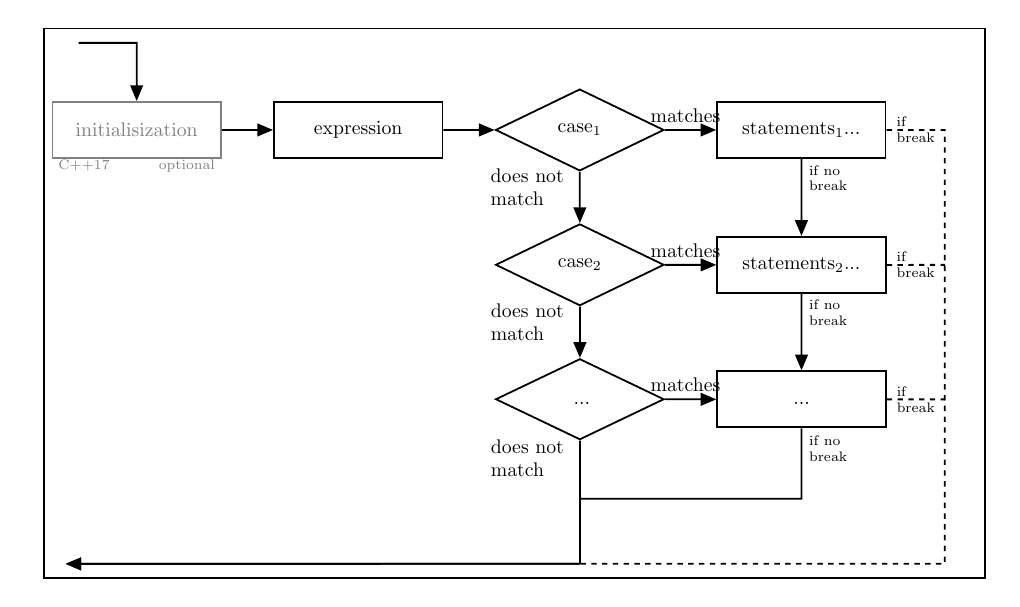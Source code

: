 \usetikzlibrary{arrows} % deprecated. use: arrows.meta

\resizebox {\columnwidth} {!} {    % (2) scale to exact column width
\begin{tikzpicture}[
	  node distance=6ex,
      background rectangle/.style={fill=white,draw=black,line width=1pt}, show background rectangle,
      every node/.style={align=left},
      scale=1.1,
      every node/.append style={transform shape},   % (1) scale here first approx. lines stay.
    %  every node/.append style={draw},
    ]

\tikzstyle{box} = [rectangle,
	text centered, 
	draw=black, line width=1pt,
	fill=white,
	text=black,
];

\tikzstyle{process} = [box,rectangle,
	minimum width=3cm, 
	minimum height=1cm, 
];

\tikzstyle{decision} = [box,diamond,
	minimum width=3cm,
	minimum height=1cm,
];

\tikzstyle{opt} = [text=black,draw=black,dashed
];
\tikzstyle{optbox} = [text=black!50,draw=black!50,
];

\tikzstyle{tarr}= [->,-triangle 45,
		draw=black, line width=1pt,
		font=\normalsize,
		text=black
];
\tikzstyle{tgrey}= [
		text=black,
		font=\scriptsize
];
\tikzstyle{oarr}= [draw=black,dashed
];

    \node [] at (0,0) (start) {};
    \node [left=of start] (start2) {};
    \node [process,below=of start,optbox] (ainit) {initialisization};
      \node [below=of ainit.east,font=\scriptsize,text=black!50,anchor=east,yshift=1.8ex] (opt) {optional};
      \node [below=of ainit.west,font=\scriptsize,text=black!50,anchor=west,yshift=1.8ex] (opt) {C++17};
    \node [process,right=of ainit] (aexpr) {expression};
    \node [decision,right=of aexpr] (aif1) {case$_{\mbox{\scriptsize 1}}$};
    \node [decision,below=of aif1] (aif2) {case$_{\mbox{\scriptsize 2}}$};
    \node [decision,below=of aif2] (aif3) {\phantom{F}...\phantom{$_3$}};
    \node [process,right=of aif1] (anw1) {statements$_{\mbox{\scriptsize 1}}$...};
    \node [process,right=of aif2] (anw2) {statements$_{\mbox{\scriptsize 2}}$...};
    \node [process,right=of aif3] (anw3) {\phantom{F$_{\mbox{\scriptsize 3}}$}...\phantom{$F_{\mbox{\scriptsize 3}}$}};

    \node [below=of aif3] (aelse) {};
    \node [below=of aelse] (end) {};
    \node [xshift=-8cm][left=of end] (end2) {};
    \node [right=of anw1] (break1) {};
    \node [right=of anw2] (break2) {};
    \node [right=of anw3] (break3) {};
    
    \node [xshift=-0.7cm,right=of break3] (dummy1) {}; %% dummy node, um rechts breiter zu machen

%\node [below=of aelse.east,tgrey,anchor=east,yshift=1.8ex] (opt) {optional};

\draw[tarr,oarr,-]  (anw1) -- node[tgrey]{if\\break} (break1.center) |- (end.center);
\draw[tarr,oarr,-]  (anw2) -- node[tgrey]{if\\break} (break2.center) ;
\draw[tarr,oarr,-]  (anw3) -- node[tgrey]{if\\break} (break3.center) ;


\draw[tarr]  (start2) -- (start.center) -- (ainit);
\draw[tarr]  (ainit) -- (aexpr);
\draw[tarr]  (aexpr) -- (aif1);

\draw[tarr]  (aif1) -- node[above,pos=0.4]{matches} (anw1);
\draw[tarr]  (aif1) -- node[left,pos=0.3,xshift=-1ex]{does not\\match} (aif2);
\draw[tarr]  (anw1) -- node[tgrey,right,pos=0.25]{if no\\break} (anw2);

\draw[tarr]  (aif2) -- node[above,pos=0.4]{matches} (anw2);
\draw[tarr]  (aif2) -- node[left,pos=0.3,xshift=-1ex]{does not\\match} (aif3);
\draw[tarr]  (anw2) -- node[right,pos=0.25,tgrey]{if no\\break} (anw3);

\draw[tarr]  (aif3) -- node[above,pos=0.4]{matches} (anw3);
\draw[tarr]  (aif3) -- node[left,pos=0.3,xshift=-1ex]{does not\\match} (aelse.center)
  |- (end.center) -- (end2.center);

\draw[tarr]  (anw3) |- node[right,pos=0.1,tgrey,yshift=-3pt]{if no\\break} (aelse.center)
  |- (end.center) -- (end2.center);

\end{tikzpicture}
}%resizebox
